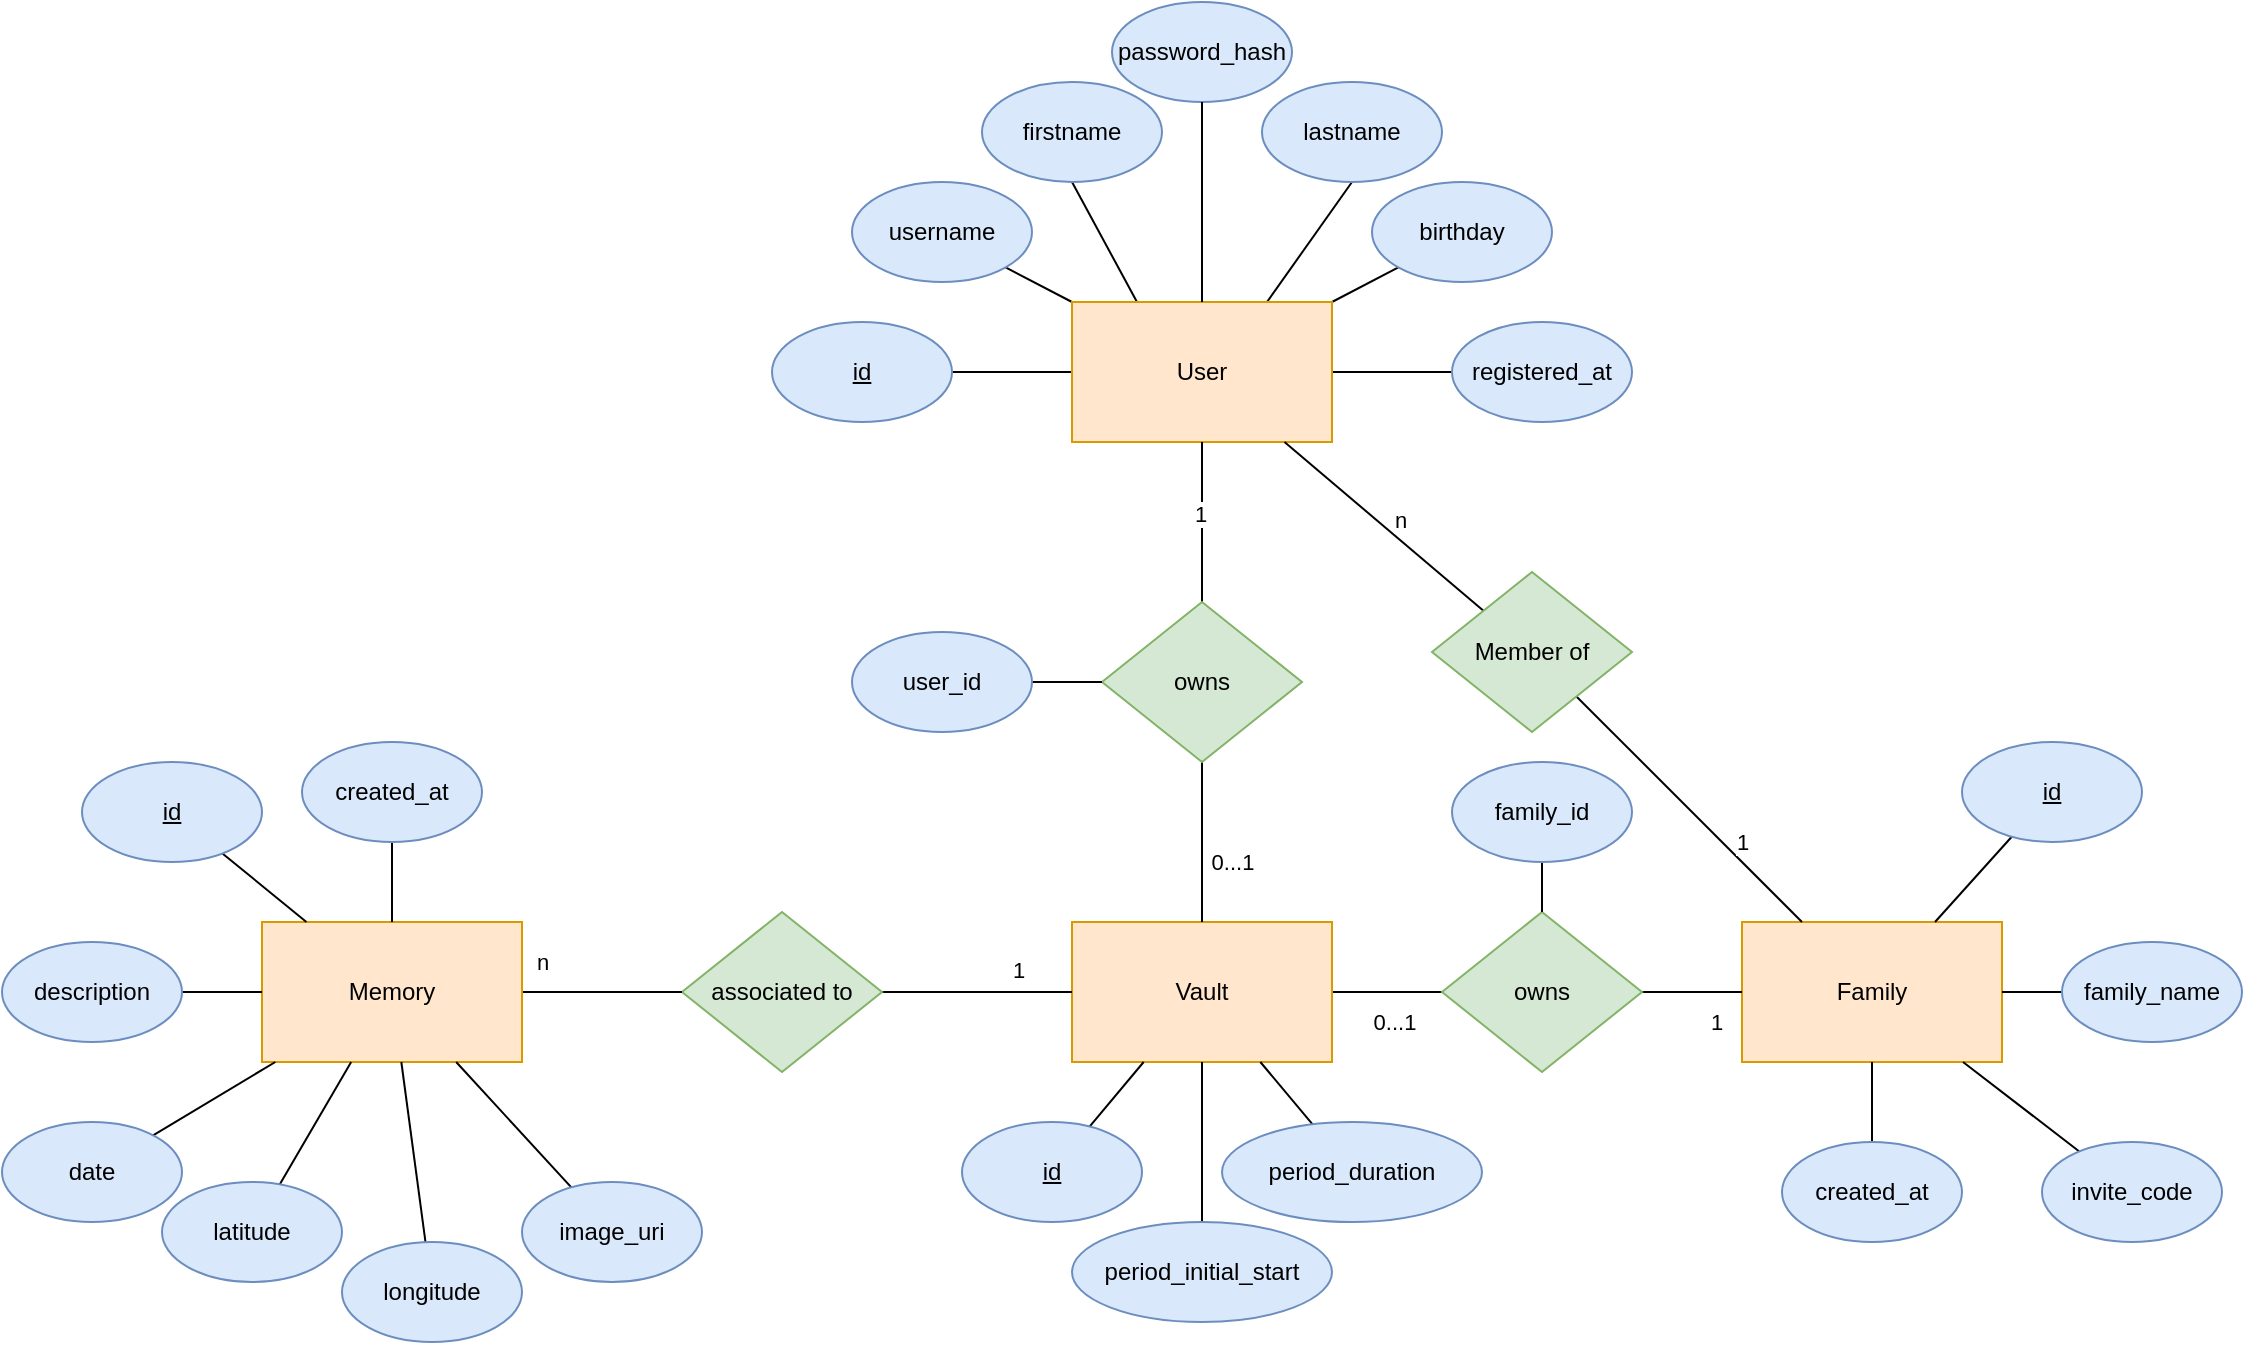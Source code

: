 <mxfile>
    <diagram id="G4HzG8G6dSyRFojKYMRV" name="Page-1">
        <mxGraphModel dx="1740" dy="851" grid="1" gridSize="10" guides="1" tooltips="1" connect="1" arrows="1" fold="1" page="1" pageScale="1" pageWidth="850" pageHeight="1100" math="0" shadow="0">
            <root>
                <mxCell id="0"/>
                <mxCell id="1" parent="0"/>
                <mxCell id="26" value="" style="group" parent="1" vertex="1" connectable="0">
                    <mxGeometry x="225" y="50" width="430" height="180" as="geometry"/>
                </mxCell>
                <mxCell id="15" style="edgeStyle=none;html=1;exitX=0;exitY=0.5;exitDx=0;exitDy=0;entryX=1;entryY=0.5;entryDx=0;entryDy=0;endArrow=none;endFill=0;" parent="26" source="13" target="14" edge="1">
                    <mxGeometry relative="1" as="geometry"/>
                </mxCell>
                <mxCell id="21" style="edgeStyle=none;html=1;exitX=0;exitY=0;exitDx=0;exitDy=0;entryX=1;entryY=1;entryDx=0;entryDy=0;endArrow=none;endFill=0;" parent="26" source="13" target="17" edge="1">
                    <mxGeometry relative="1" as="geometry"/>
                </mxCell>
                <mxCell id="22" style="edgeStyle=none;html=1;exitX=0.25;exitY=0;exitDx=0;exitDy=0;entryX=0.5;entryY=1;entryDx=0;entryDy=0;endArrow=none;endFill=0;" parent="26" source="13" target="16" edge="1">
                    <mxGeometry relative="1" as="geometry"/>
                </mxCell>
                <mxCell id="23" style="edgeStyle=none;html=1;exitX=0.75;exitY=0;exitDx=0;exitDy=0;entryX=0.5;entryY=1;entryDx=0;entryDy=0;endArrow=none;endFill=0;" parent="26" source="13" target="18" edge="1">
                    <mxGeometry relative="1" as="geometry"/>
                </mxCell>
                <mxCell id="24" style="edgeStyle=none;html=1;exitX=1;exitY=0;exitDx=0;exitDy=0;entryX=0;entryY=1;entryDx=0;entryDy=0;endArrow=none;endFill=0;" parent="26" source="13" target="19" edge="1">
                    <mxGeometry relative="1" as="geometry"/>
                </mxCell>
                <mxCell id="25" style="edgeStyle=none;html=1;exitX=1;exitY=0.5;exitDx=0;exitDy=0;entryX=0;entryY=0.5;entryDx=0;entryDy=0;endArrow=none;endFill=0;" parent="26" source="13" target="20" edge="1">
                    <mxGeometry relative="1" as="geometry"/>
                </mxCell>
                <mxCell id="13" value="User" style="rounded=0;whiteSpace=wrap;html=1;fillColor=#ffe6cc;strokeColor=#d79b00;" parent="26" vertex="1">
                    <mxGeometry x="150" y="110" width="130" height="70" as="geometry"/>
                </mxCell>
                <mxCell id="14" value="id" style="ellipse;whiteSpace=wrap;html=1;fontStyle=4;fillColor=#dae8fc;strokeColor=#6c8ebf;" parent="26" vertex="1">
                    <mxGeometry y="120" width="90" height="50" as="geometry"/>
                </mxCell>
                <mxCell id="16" value="firstname" style="ellipse;whiteSpace=wrap;html=1;fontStyle=0;fillColor=#dae8fc;strokeColor=#6c8ebf;" parent="26" vertex="1">
                    <mxGeometry x="105" width="90" height="50" as="geometry"/>
                </mxCell>
                <mxCell id="17" value="username" style="ellipse;whiteSpace=wrap;html=1;fontStyle=0;fillColor=#dae8fc;strokeColor=#6c8ebf;" parent="26" vertex="1">
                    <mxGeometry x="40" y="50" width="90" height="50" as="geometry"/>
                </mxCell>
                <mxCell id="18" value="lastname" style="ellipse;whiteSpace=wrap;html=1;fontStyle=0;fillColor=#dae8fc;strokeColor=#6c8ebf;" parent="26" vertex="1">
                    <mxGeometry x="245" width="90" height="50" as="geometry"/>
                </mxCell>
                <mxCell id="19" value="birthday" style="ellipse;whiteSpace=wrap;html=1;fontStyle=0;fillColor=#dae8fc;strokeColor=#6c8ebf;" parent="26" vertex="1">
                    <mxGeometry x="300" y="50" width="90" height="50" as="geometry"/>
                </mxCell>
                <mxCell id="20" value="registered_at" style="ellipse;whiteSpace=wrap;html=1;fontStyle=0;fillColor=#dae8fc;strokeColor=#6c8ebf;" parent="26" vertex="1">
                    <mxGeometry x="340" y="120" width="90" height="50" as="geometry"/>
                </mxCell>
                <mxCell id="61" value="password_hash" style="ellipse;whiteSpace=wrap;html=1;fontStyle=0;fillColor=#dae8fc;strokeColor=#6c8ebf;" parent="26" vertex="1">
                    <mxGeometry x="170" y="-40" width="90" height="50" as="geometry"/>
                </mxCell>
                <mxCell id="63" value="" style="edgeStyle=none;html=1;startArrow=none;startFill=0;endArrow=none;endFill=0;" parent="26" source="61" target="13" edge="1">
                    <mxGeometry relative="1" as="geometry"/>
                </mxCell>
                <mxCell id="43" value="" style="edgeStyle=none;html=1;startArrow=none;startFill=0;endArrow=none;endFill=0;" parent="1" source="33" target="42" edge="1">
                    <mxGeometry relative="1" as="geometry"/>
                </mxCell>
                <mxCell id="45" value="0...1" style="edgeLabel;html=1;align=center;verticalAlign=middle;resizable=0;points=[];" parent="43" vertex="1" connectable="0">
                    <mxGeometry x="-0.126" relative="1" as="geometry">
                        <mxPoint x="7" y="15" as="offset"/>
                    </mxGeometry>
                </mxCell>
                <mxCell id="33" value="Vault" style="rounded=0;whiteSpace=wrap;html=1;fillColor=#ffe6cc;strokeColor=#d79b00;" parent="1" vertex="1">
                    <mxGeometry x="375" y="470" width="130" height="70" as="geometry"/>
                </mxCell>
                <mxCell id="39" value="" style="edgeStyle=none;html=1;endArrow=none;endFill=0;" parent="1" source="34" target="33" edge="1">
                    <mxGeometry relative="1" as="geometry"/>
                </mxCell>
                <mxCell id="34" value="id" style="ellipse;whiteSpace=wrap;html=1;fontStyle=4;fillColor=#dae8fc;strokeColor=#6c8ebf;" parent="1" vertex="1">
                    <mxGeometry x="320" y="570" width="90" height="50" as="geometry"/>
                </mxCell>
                <mxCell id="37" value="" style="edgeStyle=none;html=1;endArrow=none;endFill=0;" parent="1" source="36" target="33" edge="1">
                    <mxGeometry relative="1" as="geometry"/>
                </mxCell>
                <mxCell id="36" value="period_duration" style="ellipse;whiteSpace=wrap;html=1;fontStyle=0;fillColor=#dae8fc;strokeColor=#6c8ebf;" parent="1" vertex="1">
                    <mxGeometry x="450" y="570" width="130" height="50" as="geometry"/>
                </mxCell>
                <mxCell id="41" value="Family" style="rounded=0;whiteSpace=wrap;html=1;fillColor=#ffe6cc;strokeColor=#d79b00;" parent="1" vertex="1">
                    <mxGeometry x="710" y="470" width="130" height="70" as="geometry"/>
                </mxCell>
                <mxCell id="44" value="" style="edgeStyle=none;html=1;startArrow=none;startFill=0;endArrow=none;endFill=0;" parent="1" source="42" target="41" edge="1">
                    <mxGeometry relative="1" as="geometry"/>
                </mxCell>
                <mxCell id="46" value="1" style="edgeLabel;html=1;align=center;verticalAlign=middle;resizable=0;points=[];" parent="44" vertex="1" connectable="0">
                    <mxGeometry x="0.479" y="-3" relative="1" as="geometry">
                        <mxPoint y="12" as="offset"/>
                    </mxGeometry>
                </mxCell>
                <mxCell id="42" value="owns" style="rhombus;whiteSpace=wrap;html=1;fillColor=#d5e8d4;strokeColor=#82b366;" parent="1" vertex="1">
                    <mxGeometry x="560" y="465" width="100" height="80" as="geometry"/>
                </mxCell>
                <mxCell id="57" value="" style="edgeStyle=none;html=1;endArrow=none;endFill=0;" parent="1" source="51" target="33" edge="1">
                    <mxGeometry relative="1" as="geometry"/>
                </mxCell>
                <mxCell id="67" value="1" style="edgeLabel;html=1;align=center;verticalAlign=middle;resizable=0;points=[];" parent="57" vertex="1" connectable="0">
                    <mxGeometry x="0.104" y="1" relative="1" as="geometry">
                        <mxPoint x="15" y="-10" as="offset"/>
                    </mxGeometry>
                </mxCell>
                <mxCell id="51" value="associated to" style="rhombus;whiteSpace=wrap;html=1;fillColor=#d5e8d4;strokeColor=#82b366;" parent="1" vertex="1">
                    <mxGeometry x="180" y="465" width="100" height="80" as="geometry"/>
                </mxCell>
                <mxCell id="59" value="" style="edgeStyle=none;html=1;startArrow=none;startFill=0;endArrow=none;endFill=0;" parent="1" source="58" target="13" edge="1">
                    <mxGeometry relative="1" as="geometry"/>
                </mxCell>
                <mxCell id="73" value="n" style="edgeLabel;html=1;align=center;verticalAlign=middle;resizable=0;points=[];" parent="59" vertex="1" connectable="0">
                    <mxGeometry x="-0.071" y="-7" relative="1" as="geometry">
                        <mxPoint y="-1" as="offset"/>
                    </mxGeometry>
                </mxCell>
                <mxCell id="60" value="" style="edgeStyle=none;html=1;startArrow=none;startFill=0;endArrow=none;endFill=0;" parent="1" source="58" target="41" edge="1">
                    <mxGeometry relative="1" as="geometry"/>
                </mxCell>
                <mxCell id="76" value="1" style="edgeLabel;html=1;align=center;verticalAlign=middle;resizable=0;points=[];" parent="60" vertex="1" connectable="0">
                    <mxGeometry x="0.145" y="4" relative="1" as="geometry">
                        <mxPoint x="15" y="11" as="offset"/>
                    </mxGeometry>
                </mxCell>
                <mxCell id="58" value="Member of" style="rhombus;whiteSpace=wrap;html=1;fillColor=#d5e8d4;strokeColor=#82b366;" parent="1" vertex="1">
                    <mxGeometry x="555" y="295" width="100" height="80" as="geometry"/>
                </mxCell>
                <mxCell id="69" value="" style="edgeStyle=none;html=1;startArrow=none;startFill=0;endArrow=none;endFill=0;" parent="1" source="68" target="13" edge="1">
                    <mxGeometry relative="1" as="geometry"/>
                </mxCell>
                <mxCell id="71" value="1" style="edgeLabel;html=1;align=center;verticalAlign=middle;resizable=0;points=[];" parent="69" vertex="1" connectable="0">
                    <mxGeometry x="0.102" y="1" relative="1" as="geometry">
                        <mxPoint as="offset"/>
                    </mxGeometry>
                </mxCell>
                <mxCell id="70" value="" style="edgeStyle=none;html=1;startArrow=none;startFill=0;endArrow=none;endFill=0;" parent="1" source="68" target="33" edge="1">
                    <mxGeometry relative="1" as="geometry"/>
                </mxCell>
                <mxCell id="72" value="0...1" style="edgeLabel;html=1;align=center;verticalAlign=middle;resizable=0;points=[];" parent="70" vertex="1" connectable="0">
                    <mxGeometry x="-0.047" y="6" relative="1" as="geometry">
                        <mxPoint x="9" y="12" as="offset"/>
                    </mxGeometry>
                </mxCell>
                <mxCell id="68" value="owns" style="rhombus;whiteSpace=wrap;html=1;fillColor=#d5e8d4;strokeColor=#82b366;" parent="1" vertex="1">
                    <mxGeometry x="390" y="310" width="100" height="80" as="geometry"/>
                </mxCell>
                <mxCell id="78" value="" style="edgeStyle=none;html=1;startArrow=none;startFill=0;endArrow=none;endFill=0;" edge="1" parent="1" source="77" target="41">
                    <mxGeometry relative="1" as="geometry"/>
                </mxCell>
                <mxCell id="77" value="&lt;u&gt;id&lt;/u&gt;" style="ellipse;whiteSpace=wrap;html=1;fontStyle=0;fillColor=#dae8fc;strokeColor=#6c8ebf;" vertex="1" parent="1">
                    <mxGeometry x="820" y="380" width="90" height="50" as="geometry"/>
                </mxCell>
                <mxCell id="80" value="" style="edgeStyle=none;html=1;startArrow=none;startFill=0;endArrow=none;endFill=0;" edge="1" parent="1" source="79" target="41">
                    <mxGeometry relative="1" as="geometry"/>
                </mxCell>
                <mxCell id="79" value="family_name" style="ellipse;whiteSpace=wrap;html=1;fontStyle=0;fillColor=#dae8fc;strokeColor=#6c8ebf;" vertex="1" parent="1">
                    <mxGeometry x="870" y="480" width="90" height="50" as="geometry"/>
                </mxCell>
                <mxCell id="82" value="" style="edgeStyle=none;html=1;startArrow=none;startFill=0;endArrow=none;endFill=0;" edge="1" parent="1" source="81" target="41">
                    <mxGeometry relative="1" as="geometry"/>
                </mxCell>
                <mxCell id="81" value="invite_code" style="ellipse;whiteSpace=wrap;html=1;fontStyle=0;fillColor=#dae8fc;strokeColor=#6c8ebf;" vertex="1" parent="1">
                    <mxGeometry x="860" y="580" width="90" height="50" as="geometry"/>
                </mxCell>
                <mxCell id="84" value="" style="edgeStyle=none;html=1;startArrow=none;startFill=0;endArrow=none;endFill=0;" edge="1" parent="1" source="83" target="41">
                    <mxGeometry relative="1" as="geometry"/>
                </mxCell>
                <mxCell id="83" value="created_at" style="ellipse;whiteSpace=wrap;html=1;fontStyle=0;fillColor=#dae8fc;strokeColor=#6c8ebf;" vertex="1" parent="1">
                    <mxGeometry x="730" y="580" width="90" height="50" as="geometry"/>
                </mxCell>
                <mxCell id="94" value="" style="group" vertex="1" connectable="0" parent="1">
                    <mxGeometry x="-160" y="380" width="350" height="300" as="geometry"/>
                </mxCell>
                <mxCell id="87" value="" style="edgeStyle=none;html=1;endArrow=none;endFill=0;" edge="1" parent="94" source="51" target="2">
                    <mxGeometry relative="1" as="geometry"/>
                </mxCell>
                <mxCell id="108" value="n" style="edgeLabel;html=1;align=center;verticalAlign=middle;resizable=0;points=[];" vertex="1" connectable="0" parent="87">
                    <mxGeometry x="0.632" y="2" relative="1" as="geometry">
                        <mxPoint x="-5" y="-17" as="offset"/>
                    </mxGeometry>
                </mxCell>
                <mxCell id="2" value="Memory" style="rounded=0;whiteSpace=wrap;html=1;fillColor=#ffe6cc;strokeColor=#d79b00;" parent="94" vertex="1">
                    <mxGeometry x="130" y="90" width="130" height="70" as="geometry"/>
                </mxCell>
                <mxCell id="53" value="" style="edgeStyle=none;html=1;endArrow=none;endFill=0;" parent="94" source="3" target="2" edge="1">
                    <mxGeometry relative="1" as="geometry"/>
                </mxCell>
                <mxCell id="3" value="id" style="ellipse;whiteSpace=wrap;html=1;fontStyle=4;fillColor=#dae8fc;strokeColor=#6c8ebf;" parent="94" vertex="1">
                    <mxGeometry x="40" y="10" width="90" height="50" as="geometry"/>
                </mxCell>
                <mxCell id="54" value="" style="edgeStyle=none;html=1;endArrow=none;endFill=0;" parent="94" source="6" target="2" edge="1">
                    <mxGeometry relative="1" as="geometry"/>
                </mxCell>
                <mxCell id="6" value="description" style="ellipse;whiteSpace=wrap;html=1;fontStyle=0;fillColor=#dae8fc;strokeColor=#6c8ebf;" parent="94" vertex="1">
                    <mxGeometry y="100" width="90" height="50" as="geometry"/>
                </mxCell>
                <mxCell id="55" value="" style="edgeStyle=none;html=1;endArrow=none;endFill=0;" parent="94" source="7" target="2" edge="1">
                    <mxGeometry relative="1" as="geometry"/>
                </mxCell>
                <mxCell id="7" value="date" style="ellipse;whiteSpace=wrap;html=1;fontStyle=0;fillColor=#dae8fc;strokeColor=#6c8ebf;" parent="94" vertex="1">
                    <mxGeometry y="190" width="90" height="50" as="geometry"/>
                </mxCell>
                <mxCell id="52" value="" style="edgeStyle=none;html=1;endArrow=none;endFill=0;" parent="94" source="8" target="2" edge="1">
                    <mxGeometry relative="1" as="geometry"/>
                </mxCell>
                <mxCell id="8" value="created_at" style="ellipse;whiteSpace=wrap;html=1;fontStyle=0;fillColor=#dae8fc;strokeColor=#6c8ebf;" parent="94" vertex="1">
                    <mxGeometry x="150" width="90" height="50" as="geometry"/>
                </mxCell>
                <mxCell id="89" value="" style="edgeStyle=none;html=1;endArrow=none;endFill=0;" edge="1" parent="94" source="88" target="2">
                    <mxGeometry relative="1" as="geometry"/>
                </mxCell>
                <mxCell id="88" value="latitude" style="ellipse;whiteSpace=wrap;html=1;fontStyle=0;fillColor=#dae8fc;strokeColor=#6c8ebf;" vertex="1" parent="94">
                    <mxGeometry x="80" y="220" width="90" height="50" as="geometry"/>
                </mxCell>
                <mxCell id="91" value="" style="edgeStyle=none;html=1;endArrow=none;endFill=0;" edge="1" parent="94" source="90" target="2">
                    <mxGeometry relative="1" as="geometry"/>
                </mxCell>
                <mxCell id="90" value="longitude" style="ellipse;whiteSpace=wrap;html=1;fontStyle=0;fillColor=#dae8fc;strokeColor=#6c8ebf;" vertex="1" parent="94">
                    <mxGeometry x="170" y="250" width="90" height="50" as="geometry"/>
                </mxCell>
                <mxCell id="93" value="" style="edgeStyle=none;html=1;endArrow=none;endFill=0;" edge="1" parent="94" source="92" target="2">
                    <mxGeometry relative="1" as="geometry"/>
                </mxCell>
                <mxCell id="92" value="image_uri" style="ellipse;whiteSpace=wrap;html=1;fontStyle=0;fillColor=#dae8fc;strokeColor=#6c8ebf;" vertex="1" parent="94">
                    <mxGeometry x="260" y="220" width="90" height="50" as="geometry"/>
                </mxCell>
                <mxCell id="97" value="" style="edgeStyle=none;html=1;endArrow=none;endFill=0;" edge="1" parent="1" source="95" target="33">
                    <mxGeometry relative="1" as="geometry"/>
                </mxCell>
                <mxCell id="95" value="period_initial_start" style="ellipse;whiteSpace=wrap;html=1;fontStyle=0;fillColor=#dae8fc;strokeColor=#6c8ebf;" vertex="1" parent="1">
                    <mxGeometry x="375" y="620" width="130" height="50" as="geometry"/>
                </mxCell>
                <mxCell id="106" value="" style="edgeStyle=none;html=1;startArrow=none;startFill=0;endArrow=none;endFill=0;" edge="1" parent="1" source="100" target="42">
                    <mxGeometry relative="1" as="geometry"/>
                </mxCell>
                <mxCell id="100" value="family_id" style="ellipse;whiteSpace=wrap;html=1;fontStyle=0;fillColor=#dae8fc;strokeColor=#6c8ebf;" vertex="1" parent="1">
                    <mxGeometry x="565" y="390" width="90" height="50" as="geometry"/>
                </mxCell>
                <mxCell id="107" value="" style="edgeStyle=none;html=1;startArrow=none;startFill=0;endArrow=none;endFill=0;" edge="1" parent="1" source="102" target="68">
                    <mxGeometry relative="1" as="geometry"/>
                </mxCell>
                <mxCell id="102" value="user_id" style="ellipse;whiteSpace=wrap;html=1;fontStyle=0;fillColor=#dae8fc;strokeColor=#6c8ebf;" vertex="1" parent="1">
                    <mxGeometry x="265" y="325" width="90" height="50" as="geometry"/>
                </mxCell>
            </root>
        </mxGraphModel>
    </diagram>
</mxfile>